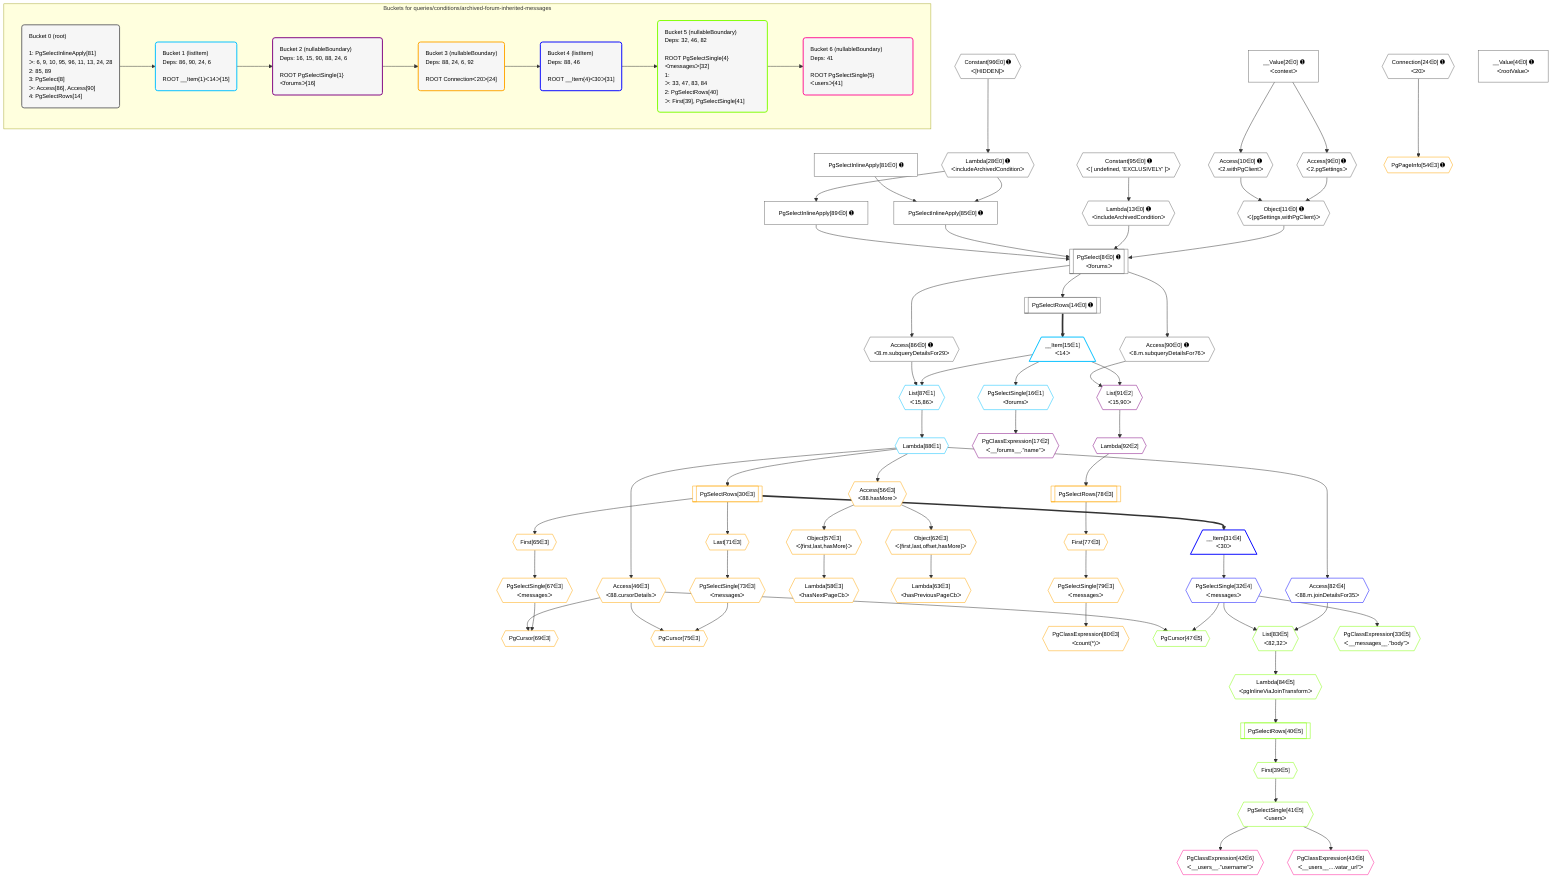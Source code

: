 %%{init: {'themeVariables': { 'fontSize': '12px'}}}%%
graph TD
    classDef path fill:#eee,stroke:#000,color:#000
    classDef plan fill:#fff,stroke-width:1px,color:#000
    classDef itemplan fill:#fff,stroke-width:2px,color:#000
    classDef unbatchedplan fill:#dff,stroke-width:1px,color:#000
    classDef sideeffectplan fill:#fcc,stroke-width:2px,color:#000
    classDef bucket fill:#f6f6f6,color:#000,stroke-width:2px,text-align:left


    %% plan dependencies
    PgSelect8[["PgSelect[8∈0] ➊<br />ᐸforumsᐳ"]]:::plan
    Object11{{"Object[11∈0] ➊<br />ᐸ{pgSettings,withPgClient}ᐳ"}}:::plan
    Lambda13{{"Lambda[13∈0] ➊<br />ᐸincludeArchivedConditionᐳ"}}:::plan
    PgSelectInlineApply85["PgSelectInlineApply[85∈0] ➊"]:::plan
    PgSelectInlineApply89["PgSelectInlineApply[89∈0] ➊"]:::plan
    Object11 & Lambda13 & PgSelectInlineApply85 & PgSelectInlineApply89 --> PgSelect8
    Lambda28{{"Lambda[28∈0] ➊<br />ᐸincludeArchivedConditionᐳ"}}:::plan
    PgSelectInlineApply81["PgSelectInlineApply[81∈0] ➊"]:::plan
    Lambda28 & PgSelectInlineApply81 --> PgSelectInlineApply85
    Access9{{"Access[9∈0] ➊<br />ᐸ2.pgSettingsᐳ"}}:::plan
    Access10{{"Access[10∈0] ➊<br />ᐸ2.withPgClientᐳ"}}:::plan
    Access9 & Access10 --> Object11
    Connection24{{"Connection[24∈0] ➊<br />ᐸ20ᐳ"}}:::plan
    __Value2["__Value[2∈0] ➊<br />ᐸcontextᐳ"]:::plan
    __Value2 --> Access9
    __Value2 --> Access10
    Constant95{{"Constant[95∈0] ➊<br />ᐸ[ undefined, 'EXCLUSIVELY' ]ᐳ"}}:::plan
    Constant95 --> Lambda13
    PgSelectRows14[["PgSelectRows[14∈0] ➊"]]:::plan
    PgSelect8 --> PgSelectRows14
    Constant96{{"Constant[96∈0] ➊<br />ᐸ[HIDDEN]ᐳ"}}:::plan
    Constant96 --> Lambda28
    Access86{{"Access[86∈0] ➊<br />ᐸ8.m.subqueryDetailsFor29ᐳ"}}:::plan
    PgSelect8 --> Access86
    Lambda28 --> PgSelectInlineApply89
    Access90{{"Access[90∈0] ➊<br />ᐸ8.m.subqueryDetailsFor76ᐳ"}}:::plan
    PgSelect8 --> Access90
    __Value4["__Value[4∈0] ➊<br />ᐸrootValueᐳ"]:::plan
    List87{{"List[87∈1]<br />ᐸ15,86ᐳ"}}:::plan
    __Item15[/"__Item[15∈1]<br />ᐸ14ᐳ"\]:::itemplan
    __Item15 & Access86 --> List87
    PgSelectRows14 ==> __Item15
    PgSelectSingle16{{"PgSelectSingle[16∈1]<br />ᐸforumsᐳ"}}:::plan
    __Item15 --> PgSelectSingle16
    Lambda88{{"Lambda[88∈1]"}}:::plan
    List87 --> Lambda88
    List91{{"List[91∈2]<br />ᐸ15,90ᐳ"}}:::plan
    __Item15 & Access90 --> List91
    PgClassExpression17{{"PgClassExpression[17∈2]<br />ᐸ__forums__.”name”ᐳ"}}:::plan
    PgSelectSingle16 --> PgClassExpression17
    Lambda92{{"Lambda[92∈2]"}}:::plan
    List91 --> Lambda92
    Object62{{"Object[62∈3]<br />ᐸ{first,last,offset,hasMore}ᐳ"}}:::plan
    Access56{{"Access[56∈3]<br />ᐸ88.hasMoreᐳ"}}:::plan
    Access56 --> Object62
    Object57{{"Object[57∈3]<br />ᐸ{first,last,hasMore}ᐳ"}}:::plan
    Access56 --> Object57
    PgCursor69{{"PgCursor[69∈3]"}}:::plan
    PgSelectSingle67{{"PgSelectSingle[67∈3]<br />ᐸmessagesᐳ"}}:::plan
    Access46{{"Access[46∈3]<br />ᐸ88.cursorDetailsᐳ"}}:::plan
    PgSelectSingle67 & Access46 --> PgCursor69
    PgCursor75{{"PgCursor[75∈3]"}}:::plan
    PgSelectSingle73{{"PgSelectSingle[73∈3]<br />ᐸmessagesᐳ"}}:::plan
    PgSelectSingle73 & Access46 --> PgCursor75
    PgSelectRows30[["PgSelectRows[30∈3]"]]:::plan
    Lambda88 --> PgSelectRows30
    Lambda88 --> Access46
    PgPageInfo54{{"PgPageInfo[54∈3] ➊"}}:::plan
    Connection24 --> PgPageInfo54
    Lambda88 --> Access56
    Lambda58{{"Lambda[58∈3]<br />ᐸhasNextPageCbᐳ"}}:::plan
    Object57 --> Lambda58
    Lambda63{{"Lambda[63∈3]<br />ᐸhasPreviousPageCbᐳ"}}:::plan
    Object62 --> Lambda63
    First65{{"First[65∈3]"}}:::plan
    PgSelectRows30 --> First65
    First65 --> PgSelectSingle67
    Last71{{"Last[71∈3]"}}:::plan
    PgSelectRows30 --> Last71
    Last71 --> PgSelectSingle73
    First77{{"First[77∈3]"}}:::plan
    PgSelectRows78[["PgSelectRows[78∈3]"]]:::plan
    PgSelectRows78 --> First77
    Lambda92 --> PgSelectRows78
    PgSelectSingle79{{"PgSelectSingle[79∈3]<br />ᐸmessagesᐳ"}}:::plan
    First77 --> PgSelectSingle79
    PgClassExpression80{{"PgClassExpression[80∈3]<br />ᐸcount(*)ᐳ"}}:::plan
    PgSelectSingle79 --> PgClassExpression80
    __Item31[/"__Item[31∈4]<br />ᐸ30ᐳ"\]:::itemplan
    PgSelectRows30 ==> __Item31
    PgSelectSingle32{{"PgSelectSingle[32∈4]<br />ᐸmessagesᐳ"}}:::plan
    __Item31 --> PgSelectSingle32
    Access82{{"Access[82∈4]<br />ᐸ88.m.joinDetailsFor35ᐳ"}}:::plan
    Lambda88 --> Access82
    PgCursor47{{"PgCursor[47∈5]"}}:::plan
    PgSelectSingle32 & Access46 --> PgCursor47
    List83{{"List[83∈5]<br />ᐸ82,32ᐳ"}}:::plan
    Access82 & PgSelectSingle32 --> List83
    PgClassExpression33{{"PgClassExpression[33∈5]<br />ᐸ__messages__.”body”ᐳ"}}:::plan
    PgSelectSingle32 --> PgClassExpression33
    First39{{"First[39∈5]"}}:::plan
    PgSelectRows40[["PgSelectRows[40∈5]"]]:::plan
    PgSelectRows40 --> First39
    Lambda84{{"Lambda[84∈5]<br />ᐸpgInlineViaJoinTransformᐳ"}}:::plan
    Lambda84 --> PgSelectRows40
    PgSelectSingle41{{"PgSelectSingle[41∈5]<br />ᐸusersᐳ"}}:::plan
    First39 --> PgSelectSingle41
    List83 --> Lambda84
    PgClassExpression42{{"PgClassExpression[42∈6]<br />ᐸ__users__.”username”ᐳ"}}:::plan
    PgSelectSingle41 --> PgClassExpression42
    PgClassExpression43{{"PgClassExpression[43∈6]<br />ᐸ__users__....vatar_url”ᐳ"}}:::plan
    PgSelectSingle41 --> PgClassExpression43

    %% define steps

    subgraph "Buckets for queries/conditions/archived-forum-inherited-messages"
    Bucket0("Bucket 0 (root)<br /><br />1: PgSelectInlineApply[81]<br />ᐳ: 6, 9, 10, 95, 96, 11, 13, 24, 28<br />2: 85, 89<br />3: PgSelect[8]<br />ᐳ: Access[86], Access[90]<br />4: PgSelectRows[14]"):::bucket
    classDef bucket0 stroke:#696969
    class Bucket0,__Value2,__Value4,PgSelect8,Access9,Access10,Object11,Lambda13,PgSelectRows14,Connection24,Lambda28,PgSelectInlineApply81,PgSelectInlineApply85,Access86,PgSelectInlineApply89,Access90,Constant95,Constant96 bucket0
    Bucket1("Bucket 1 (listItem)<br />Deps: 86, 90, 24, 6<br /><br />ROOT __Item{1}ᐸ14ᐳ[15]"):::bucket
    classDef bucket1 stroke:#00bfff
    class Bucket1,__Item15,PgSelectSingle16,List87,Lambda88 bucket1
    Bucket2("Bucket 2 (nullableBoundary)<br />Deps: 16, 15, 90, 88, 24, 6<br /><br />ROOT PgSelectSingle{1}ᐸforumsᐳ[16]"):::bucket
    classDef bucket2 stroke:#7f007f
    class Bucket2,PgClassExpression17,List91,Lambda92 bucket2
    Bucket3("Bucket 3 (nullableBoundary)<br />Deps: 88, 24, 6, 92<br /><br />ROOT Connectionᐸ20ᐳ[24]"):::bucket
    classDef bucket3 stroke:#ffa500
    class Bucket3,PgSelectRows30,Access46,PgPageInfo54,Access56,Object57,Lambda58,Object62,Lambda63,First65,PgSelectSingle67,PgCursor69,Last71,PgSelectSingle73,PgCursor75,First77,PgSelectRows78,PgSelectSingle79,PgClassExpression80 bucket3
    Bucket4("Bucket 4 (listItem)<br />Deps: 88, 46<br /><br />ROOT __Item{4}ᐸ30ᐳ[31]"):::bucket
    classDef bucket4 stroke:#0000ff
    class Bucket4,__Item31,PgSelectSingle32,Access82 bucket4
    Bucket5("Bucket 5 (nullableBoundary)<br />Deps: 32, 46, 82<br /><br />ROOT PgSelectSingle{4}ᐸmessagesᐳ[32]<br />1: <br />ᐳ: 33, 47, 83, 84<br />2: PgSelectRows[40]<br />ᐳ: First[39], PgSelectSingle[41]"):::bucket
    classDef bucket5 stroke:#7fff00
    class Bucket5,PgClassExpression33,First39,PgSelectRows40,PgSelectSingle41,PgCursor47,List83,Lambda84 bucket5
    Bucket6("Bucket 6 (nullableBoundary)<br />Deps: 41<br /><br />ROOT PgSelectSingle{5}ᐸusersᐳ[41]"):::bucket
    classDef bucket6 stroke:#ff1493
    class Bucket6,PgClassExpression42,PgClassExpression43 bucket6
    Bucket0 --> Bucket1
    Bucket1 --> Bucket2
    Bucket2 --> Bucket3
    Bucket3 --> Bucket4
    Bucket4 --> Bucket5
    Bucket5 --> Bucket6
    end